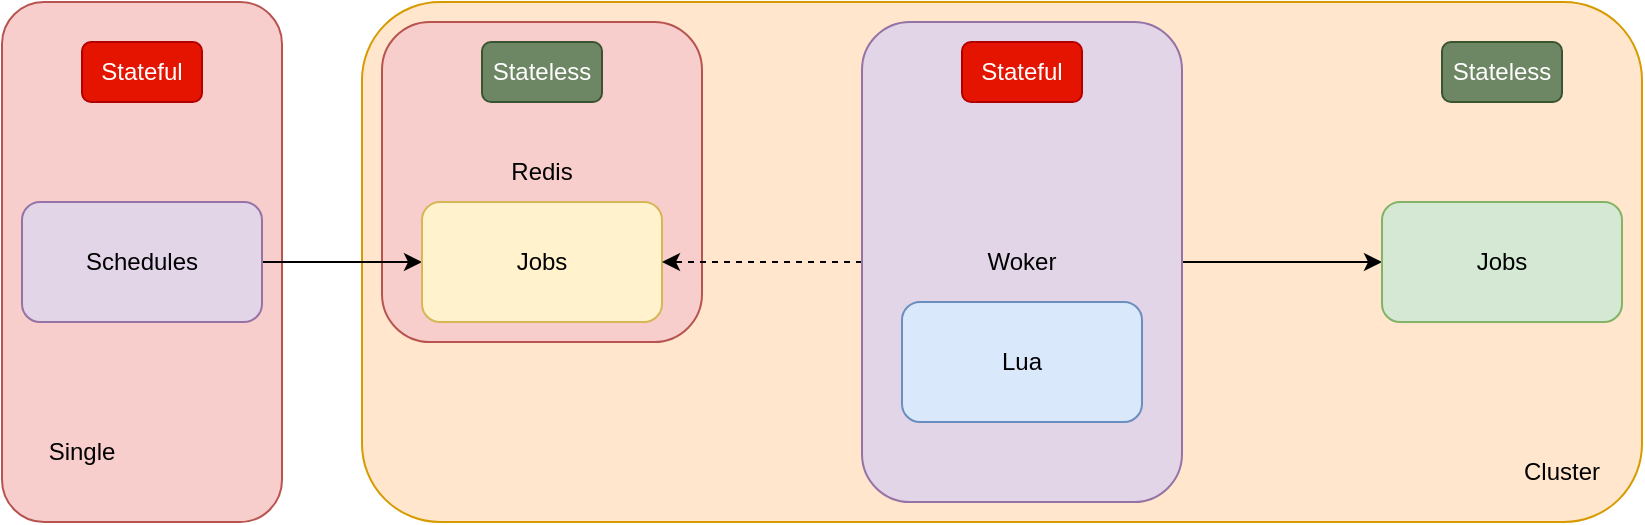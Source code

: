<mxfile version="21.0.6" type="device"><diagram name="Page-1" id="gs7LujwGeeueZQpgxcnY"><mxGraphModel dx="1060" dy="713" grid="1" gridSize="10" guides="1" tooltips="1" connect="1" arrows="1" fold="1" page="1" pageScale="1" pageWidth="850" pageHeight="1100" math="0" shadow="0"><root><mxCell id="0"/><mxCell id="1" parent="0"/><mxCell id="4queCiSda9G-Y3TT1JtZ-14" value="" style="rounded=1;whiteSpace=wrap;html=1;fillColor=#ffe6cc;strokeColor=#d79b00;" vertex="1" parent="1"><mxGeometry x="210" y="30" width="640" height="260" as="geometry"/></mxCell><mxCell id="4queCiSda9G-Y3TT1JtZ-12" value="" style="rounded=1;whiteSpace=wrap;html=1;fillColor=#f8cecc;strokeColor=#b85450;" vertex="1" parent="1"><mxGeometry x="30" y="30" width="140" height="260" as="geometry"/></mxCell><mxCell id="4queCiSda9G-Y3TT1JtZ-9" value="" style="rounded=1;whiteSpace=wrap;html=1;fillColor=#f8cecc;strokeColor=#b85450;" vertex="1" parent="1"><mxGeometry x="220" y="40" width="160" height="160" as="geometry"/></mxCell><mxCell id="4queCiSda9G-Y3TT1JtZ-3" value="" style="edgeStyle=orthogonalEdgeStyle;rounded=0;orthogonalLoop=1;jettySize=auto;html=1;" edge="1" parent="1" source="4queCiSda9G-Y3TT1JtZ-1" target="4queCiSda9G-Y3TT1JtZ-2"><mxGeometry relative="1" as="geometry"/></mxCell><mxCell id="4queCiSda9G-Y3TT1JtZ-1" value="Schedules" style="rounded=1;whiteSpace=wrap;html=1;fillColor=#e1d5e7;strokeColor=#9673a6;" vertex="1" parent="1"><mxGeometry x="40" y="130" width="120" height="60" as="geometry"/></mxCell><mxCell id="4queCiSda9G-Y3TT1JtZ-2" value="Jobs" style="whiteSpace=wrap;html=1;rounded=1;fillColor=#fff2cc;strokeColor=#d6b656;" vertex="1" parent="1"><mxGeometry x="240" y="130" width="120" height="60" as="geometry"/></mxCell><mxCell id="4queCiSda9G-Y3TT1JtZ-7" value="" style="edgeStyle=orthogonalEdgeStyle;rounded=0;orthogonalLoop=1;jettySize=auto;html=1;" edge="1" parent="1" source="4queCiSda9G-Y3TT1JtZ-4" target="4queCiSda9G-Y3TT1JtZ-6"><mxGeometry relative="1" as="geometry"/></mxCell><mxCell id="4queCiSda9G-Y3TT1JtZ-22" value="" style="edgeStyle=orthogonalEdgeStyle;rounded=0;orthogonalLoop=1;jettySize=auto;html=1;dashed=1;" edge="1" parent="1" source="4queCiSda9G-Y3TT1JtZ-4" target="4queCiSda9G-Y3TT1JtZ-2"><mxGeometry relative="1" as="geometry"/></mxCell><mxCell id="4queCiSda9G-Y3TT1JtZ-4" value="Woker" style="whiteSpace=wrap;html=1;rounded=1;fillColor=#e1d5e7;strokeColor=#9673a6;" vertex="1" parent="1"><mxGeometry x="460" y="40" width="160" height="240" as="geometry"/></mxCell><mxCell id="4queCiSda9G-Y3TT1JtZ-6" value="Jobs" style="whiteSpace=wrap;html=1;rounded=1;fillColor=#d5e8d4;strokeColor=#82b366;" vertex="1" parent="1"><mxGeometry x="720" y="130" width="120" height="60" as="geometry"/></mxCell><mxCell id="4queCiSda9G-Y3TT1JtZ-8" value="Lua" style="rounded=1;whiteSpace=wrap;html=1;fillColor=#dae8fc;strokeColor=#6c8ebf;" vertex="1" parent="1"><mxGeometry x="480" y="180" width="120" height="60" as="geometry"/></mxCell><mxCell id="4queCiSda9G-Y3TT1JtZ-10" value="Redis" style="text;html=1;strokeColor=none;fillColor=none;align=center;verticalAlign=middle;whiteSpace=wrap;rounded=0;" vertex="1" parent="1"><mxGeometry x="270" y="100" width="60" height="30" as="geometry"/></mxCell><mxCell id="4queCiSda9G-Y3TT1JtZ-13" value="Single" style="text;html=1;strokeColor=none;fillColor=none;align=center;verticalAlign=middle;whiteSpace=wrap;rounded=0;" vertex="1" parent="1"><mxGeometry x="40" y="240" width="60" height="30" as="geometry"/></mxCell><mxCell id="4queCiSda9G-Y3TT1JtZ-15" value="Cluster" style="text;html=1;strokeColor=none;fillColor=none;align=center;verticalAlign=middle;whiteSpace=wrap;rounded=0;" vertex="1" parent="1"><mxGeometry x="780" y="250" width="60" height="30" as="geometry"/></mxCell><mxCell id="4queCiSda9G-Y3TT1JtZ-18" value="Stateless" style="text;html=1;strokeColor=#3A5431;fillColor=#6d8764;align=center;verticalAlign=middle;whiteSpace=wrap;rounded=1;fontColor=#ffffff;" vertex="1" parent="1"><mxGeometry x="270" y="50" width="60" height="30" as="geometry"/></mxCell><mxCell id="4queCiSda9G-Y3TT1JtZ-19" value="Stateful" style="text;html=1;strokeColor=#B20000;fillColor=#e51400;align=center;verticalAlign=middle;whiteSpace=wrap;rounded=1;shadow=0;fontColor=#ffffff;" vertex="1" parent="1"><mxGeometry x="70" y="50" width="60" height="30" as="geometry"/></mxCell><mxCell id="4queCiSda9G-Y3TT1JtZ-20" value="Stateful" style="text;html=1;strokeColor=#B20000;fillColor=#e51400;align=center;verticalAlign=middle;whiteSpace=wrap;rounded=1;fontColor=#ffffff;" vertex="1" parent="1"><mxGeometry x="510" y="50" width="60" height="30" as="geometry"/></mxCell><mxCell id="4queCiSda9G-Y3TT1JtZ-21" value="Stateless" style="text;html=1;strokeColor=#3A5431;fillColor=#6d8764;align=center;verticalAlign=middle;whiteSpace=wrap;rounded=1;fontColor=#ffffff;" vertex="1" parent="1"><mxGeometry x="750" y="50" width="60" height="30" as="geometry"/></mxCell></root></mxGraphModel></diagram></mxfile>